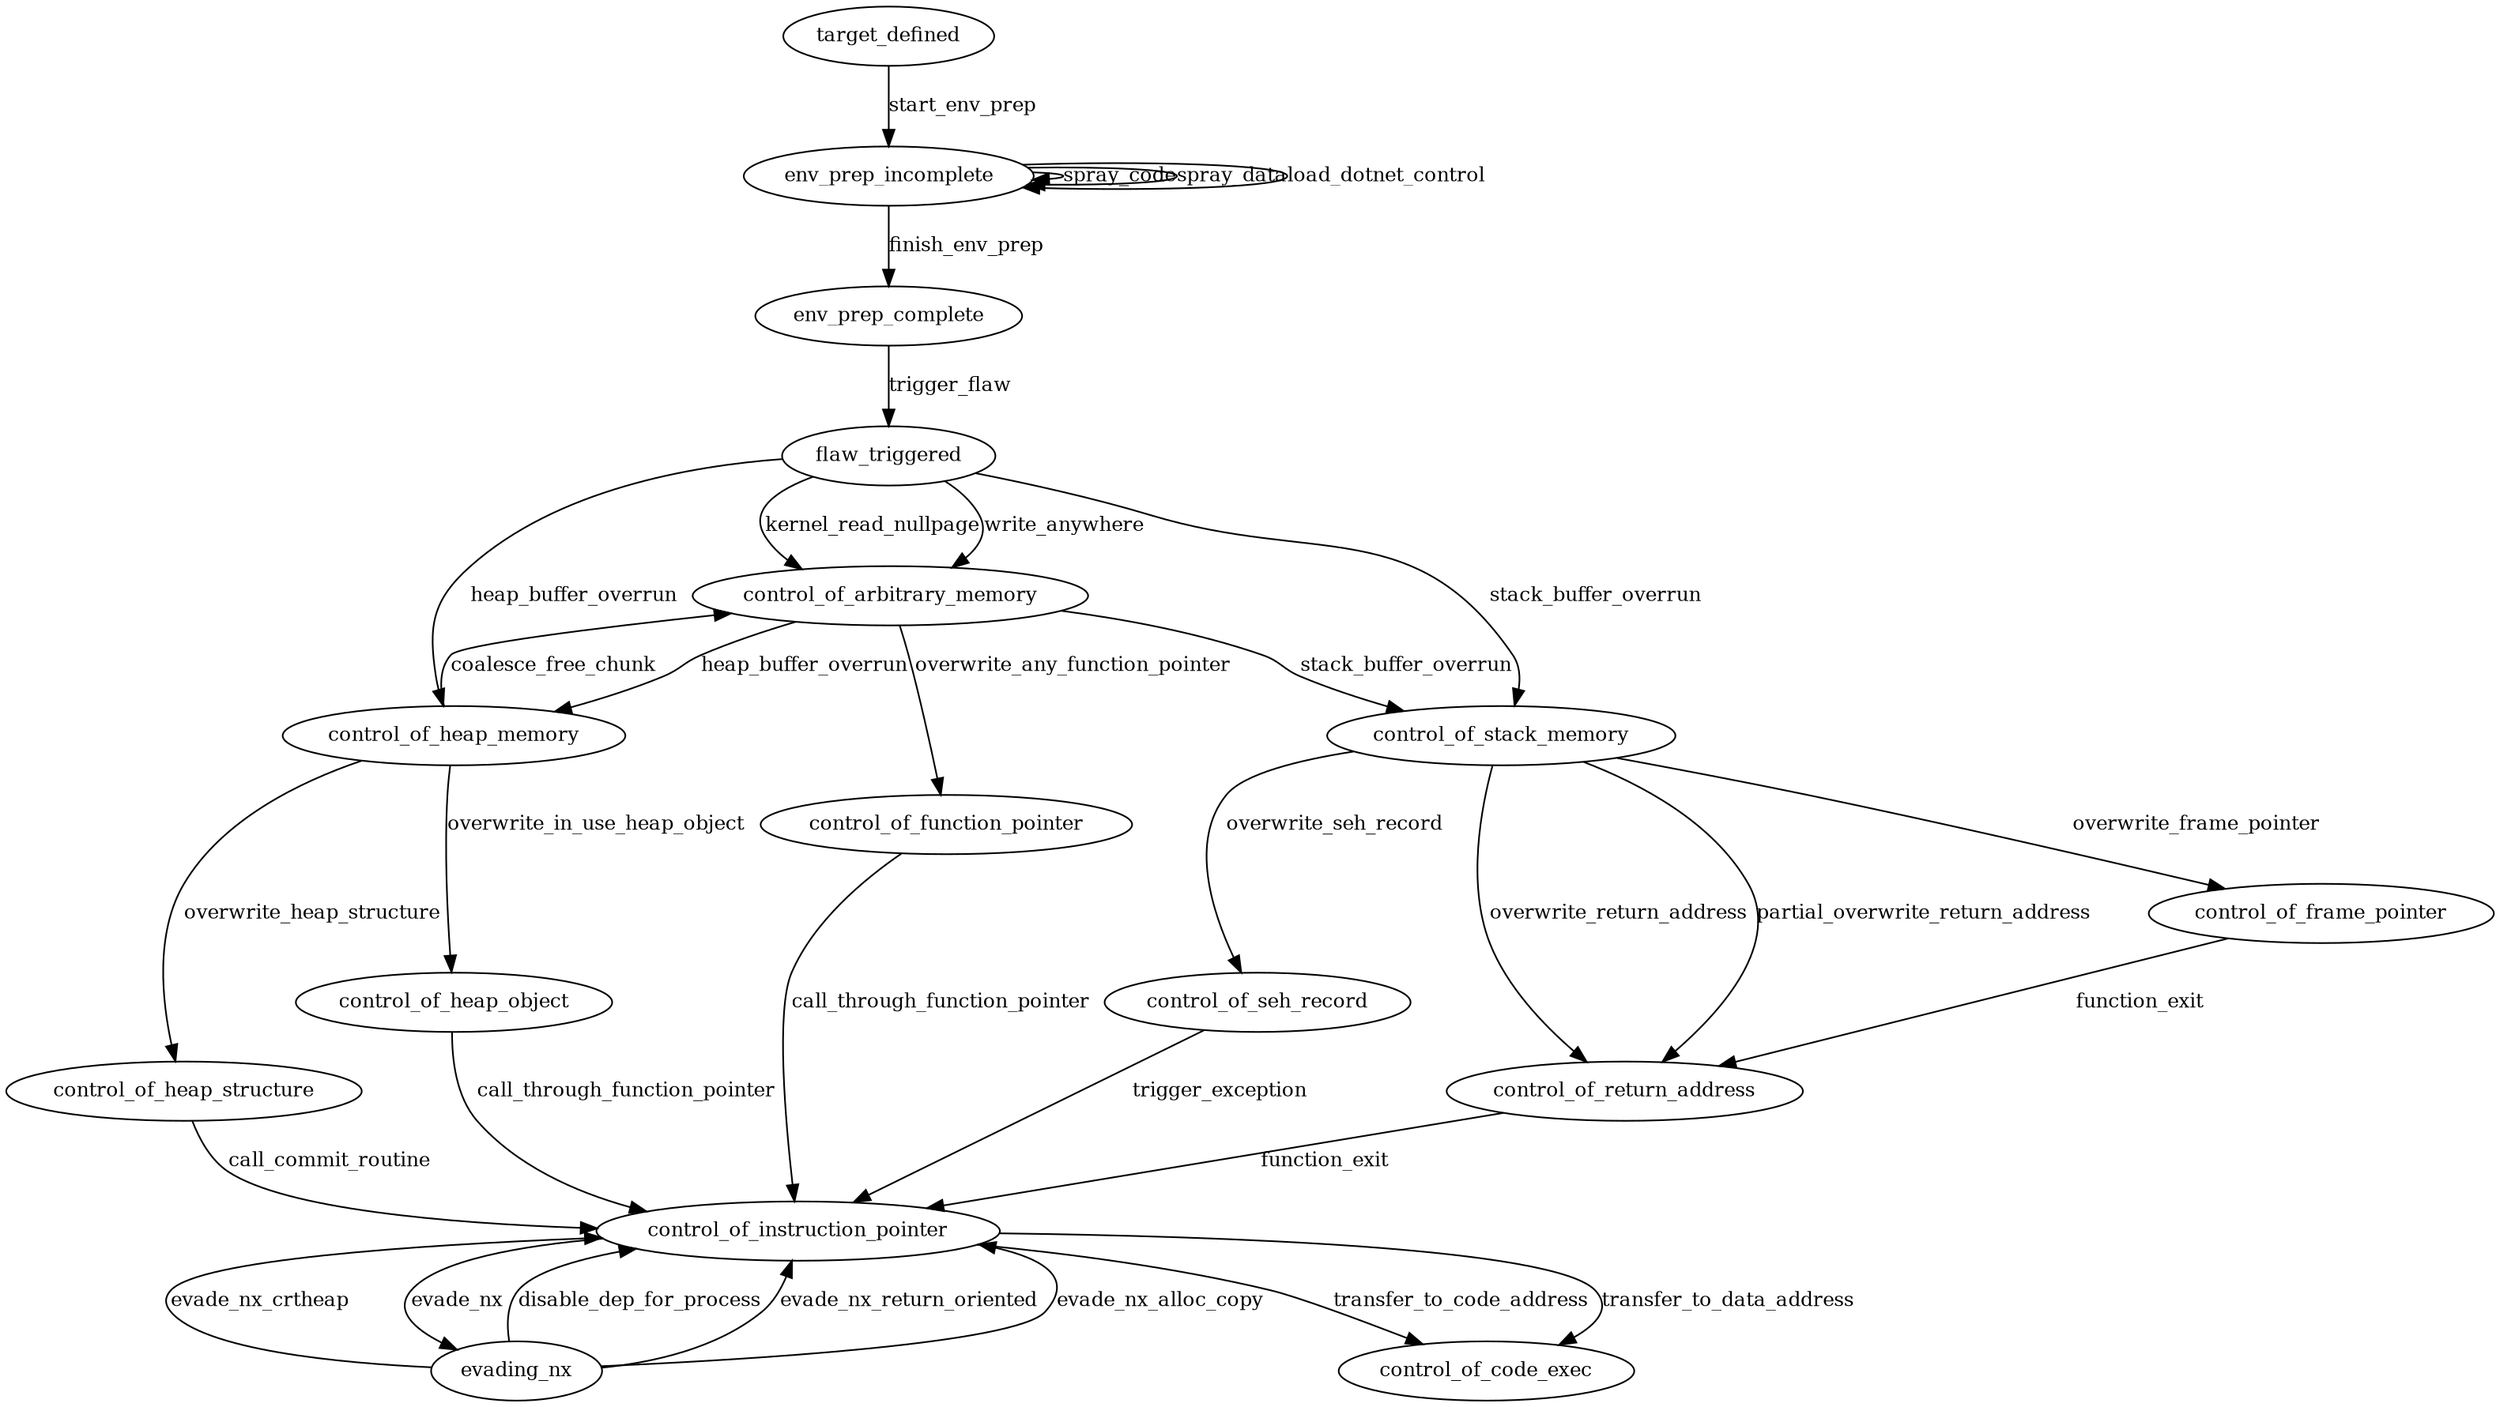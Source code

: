 digraph { "control_of_frame_pointer" [
    fontsize = 12,
    label = "control_of_frame_pointer"
]
"control_of_function_pointer" [
    fontsize = 12,
    label = "control_of_function_pointer"
]
"evading_nx" [
    fontsize = 12,
    label = "evading_nx"
]
"flaw_triggered" [
    fontsize = 12,
    label = "flaw_triggered"
]
"control_of_arbitrary_memory" [
    fontsize = 12,
    label = "control_of_arbitrary_memory"
]
"env_prep_incomplete" [
    fontsize = 12,
    label = "env_prep_incomplete"
]
"control_of_heap_object" [
    fontsize = 12,
    label = "control_of_heap_object"
]
"control_of_return_address" [
    fontsize = 12,
    label = "control_of_return_address"
]
"control_of_code_exec" [
    fontsize = 12,
    label = "control_of_code_exec"
]
"control_of_stack_memory" [
    fontsize = 12,
    label = "control_of_stack_memory"
]
"control_of_seh_record" [
    fontsize = 12,
    label = "control_of_seh_record"
]
"control_of_instruction_pointer" [
    fontsize = 12,
    label = "control_of_instruction_pointer"
]
"control_of_heap_structure" [
    fontsize = 12,
    label = "control_of_heap_structure"
]
"target_defined" [
    fontsize = 12,
    label = "target_defined"
]
"env_prep_complete" [
    fontsize = 12,
    label = "env_prep_complete"
]
"control_of_heap_memory" [
    fontsize = 12,
    label = "control_of_heap_memory"
]
"control_of_frame_pointer" -> "control_of_return_address" [
    label = "function_exit"
    fontsize = 12
]
"control_of_function_pointer" -> "control_of_instruction_pointer" [
    label = "call_through_function_pointer"
    fontsize = 12
]
"evading_nx" -> "control_of_instruction_pointer" [
    label = "disable_dep_for_process"
    fontsize = 12
]
"evading_nx" -> "control_of_instruction_pointer" [
    label = "evade_nx_return_oriented"
    fontsize = 12
]
"evading_nx" -> "control_of_instruction_pointer" [
    label = "evade_nx_alloc_copy"
    fontsize = 12
]
"evading_nx" -> "control_of_instruction_pointer" [
    label = "evade_nx_crtheap"
    fontsize = 12
]
"flaw_triggered" -> "control_of_heap_memory" [
    label = "heap_buffer_overrun"
    fontsize = 12
]
"flaw_triggered" -> "control_of_arbitrary_memory" [
    label = "kernel_read_nullpage"
    fontsize = 12
]
"flaw_triggered" -> "control_of_arbitrary_memory" [
    label = "write_anywhere"
    fontsize = 12
]
"flaw_triggered" -> "control_of_stack_memory" [
    label = "stack_buffer_overrun"
    fontsize = 12
]
"control_of_arbitrary_memory" -> "control_of_heap_memory" [
    label = "heap_buffer_overrun"
    fontsize = 12
]
"control_of_arbitrary_memory" -> "control_of_stack_memory" [
    label = "stack_buffer_overrun"
    fontsize = 12
]
"control_of_arbitrary_memory" -> "control_of_function_pointer" [
    label = "overwrite_any_function_pointer"
    fontsize = 12
]
"env_prep_incomplete" -> "env_prep_incomplete" [
    label = "spray_code"
    fontsize = 12
]
"env_prep_incomplete" -> "env_prep_incomplete" [
    label = "spray_data"
    fontsize = 12
]
"env_prep_incomplete" -> "env_prep_complete" [
    label = "finish_env_prep"
    fontsize = 12
]
"env_prep_incomplete" -> "env_prep_incomplete" [
    label = "load_dotnet_control"
    fontsize = 12
]
"control_of_return_address" -> "control_of_instruction_pointer" [
    label = "function_exit"
    fontsize = 12
]
"control_of_heap_object" -> "control_of_instruction_pointer" [
    label = "call_through_function_pointer"
    fontsize = 12
]
"control_of_stack_memory" -> "control_of_frame_pointer" [
    label = "overwrite_frame_pointer"
    fontsize = 12
]
"control_of_stack_memory" -> "control_of_seh_record" [
    label = "overwrite_seh_record"
    fontsize = 12
]
"control_of_stack_memory" -> "control_of_return_address" [
    label = "overwrite_return_address"
    fontsize = 12
]
"control_of_stack_memory" -> "control_of_return_address" [
    label = "partial_overwrite_return_address"
    fontsize = 12
]
"control_of_seh_record" -> "control_of_instruction_pointer" [
    label = "trigger_exception"
    fontsize = 12
]
"control_of_instruction_pointer" -> "evading_nx" [
    label = "evade_nx"
    fontsize = 12
]
"control_of_instruction_pointer" -> "control_of_code_exec" [
    label = "transfer_to_code_address"
    fontsize = 12
]
"control_of_instruction_pointer" -> "control_of_code_exec" [
    label = "transfer_to_data_address"
    fontsize = 12
]
"control_of_heap_structure" -> "control_of_instruction_pointer" [
    label = "call_commit_routine"
    fontsize = 12
]
"target_defined" -> "env_prep_incomplete" [
    label = "start_env_prep"
    fontsize = 12
]
"env_prep_complete" -> "flaw_triggered" [
    label = "trigger_flaw"
    fontsize = 12
]
"control_of_heap_memory" -> "control_of_heap_object" [
    label = "overwrite_in_use_heap_object"
    fontsize = 12
]
"control_of_heap_memory" -> "control_of_arbitrary_memory" [
    label = "coalesce_free_chunk"
    fontsize = 12
]
"control_of_heap_memory" -> "control_of_heap_structure" [
    label = "overwrite_heap_structure"
    fontsize = 12
]
} 
